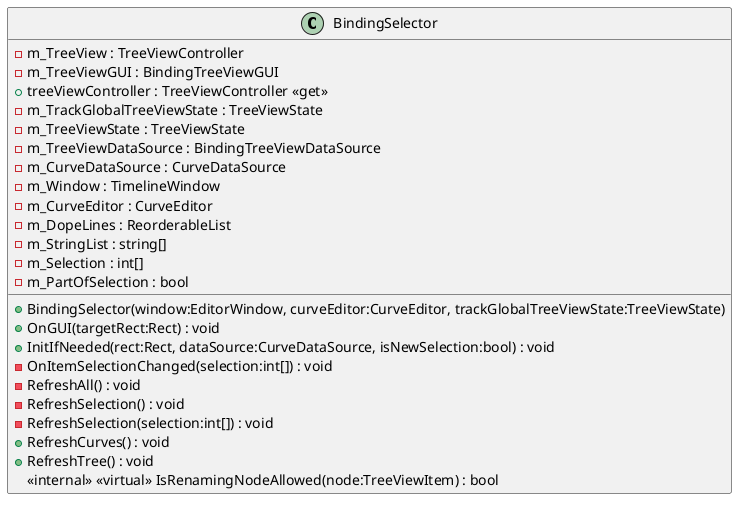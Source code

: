 @startuml
class BindingSelector {
    - m_TreeView : TreeViewController
    - m_TreeViewGUI : BindingTreeViewGUI
    + treeViewController : TreeViewController <<get>>
    - m_TrackGlobalTreeViewState : TreeViewState
    - m_TreeViewState : TreeViewState
    - m_TreeViewDataSource : BindingTreeViewDataSource
    - m_CurveDataSource : CurveDataSource
    - m_Window : TimelineWindow
    - m_CurveEditor : CurveEditor
    - m_DopeLines : ReorderableList
    - m_StringList : string[]
    - m_Selection : int[]
    - m_PartOfSelection : bool
    + BindingSelector(window:EditorWindow, curveEditor:CurveEditor, trackGlobalTreeViewState:TreeViewState)
    + OnGUI(targetRect:Rect) : void
    + InitIfNeeded(rect:Rect, dataSource:CurveDataSource, isNewSelection:bool) : void
    - OnItemSelectionChanged(selection:int[]) : void
    - RefreshAll() : void
    - RefreshSelection() : void
    - RefreshSelection(selection:int[]) : void
    + RefreshCurves() : void
    + RefreshTree() : void
    <<internal>> <<virtual>> IsRenamingNodeAllowed(node:TreeViewItem) : bool
}
@enduml

